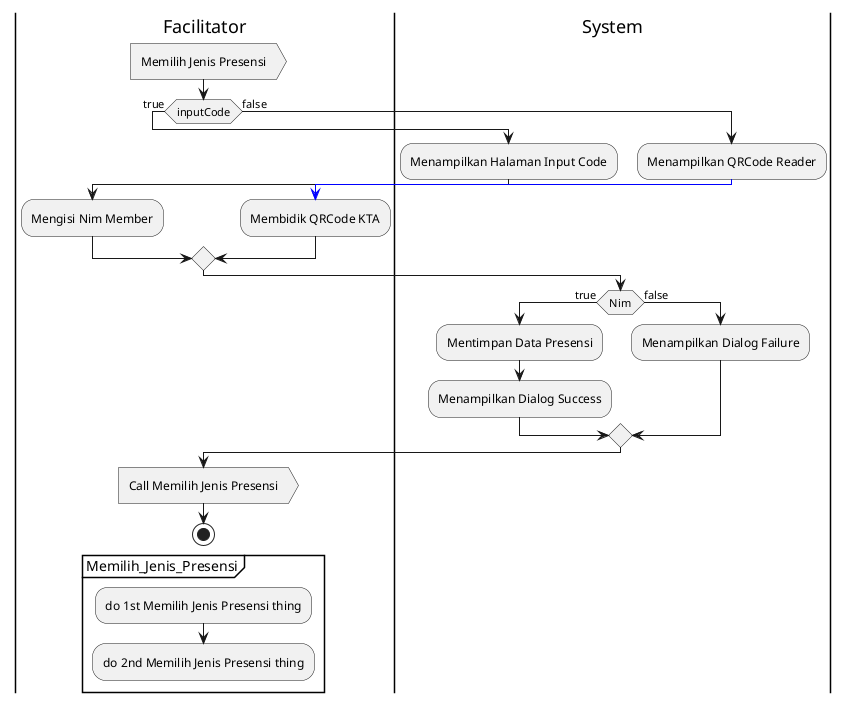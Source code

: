 @startuml
|Facilitator|
    :Memilih Jenis Presensi>
    if(inputCode) then (true)
        |System|
        :Menampilkan Halaman Input Code;
        |Facilitator|
        :Mengisi Nim Member;
    else (false)
        |System|
        :Menampilkan QRCode Reader;
'        anotasi
        -[#blue]->
        |Facilitator|
        :Membidik QRCode KTA;
    endif
        |System|
    if(Nim) then (true)
        :Mentimpan Data Presensi;
        :Menampilkan Dialog Success;
    else (false)
        :Menampilkan Dialog Failure;
    endif
    |Facilitator|
    :Call Memilih Jenis Presensi>
    stop
|Facilitator|
partition Memilih_Jenis_Presensi {
  :do 1st Memilih Jenis Presensi thing;
  :do 2nd Memilih Jenis Presensi thing;
}
@enduml